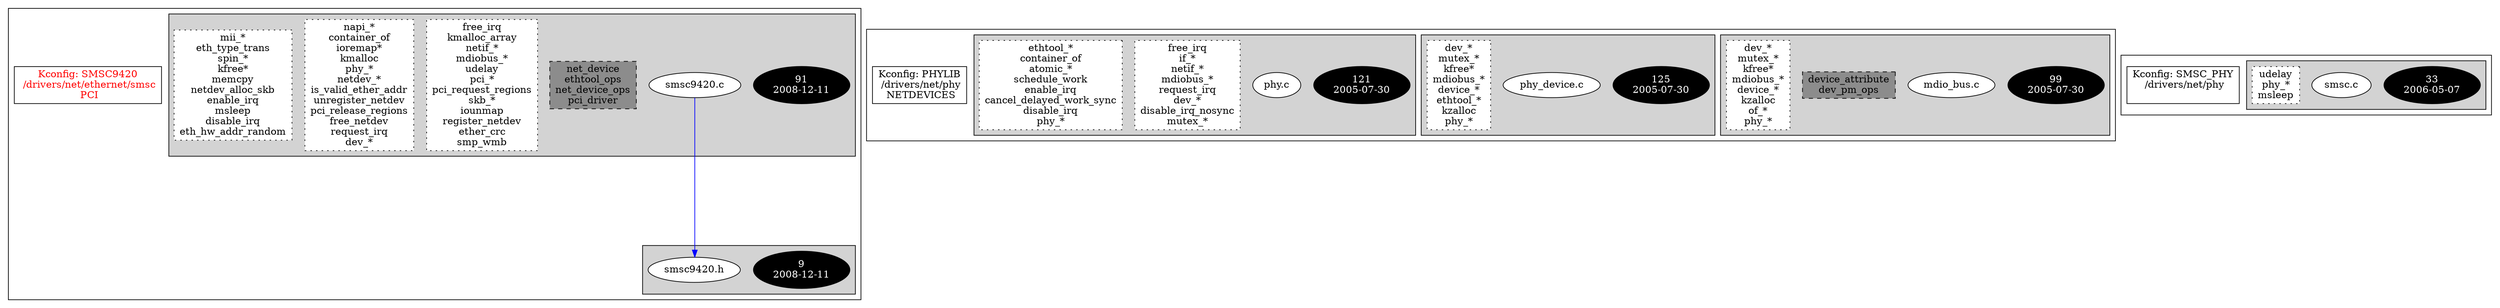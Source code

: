 digraph Driver {
	ranksep=2;
	splines=ortho;
	//Symbol: SMSC9420
	subgraph "cluster_SMSC9420"{
		subgraph "cluster_smsc9420.h" {
			style=filled
			"commit_smsc9420.h" [style=filled, fillcolor=black, fontcolor=white, label="9\n2008-12-11"];
			"smsc9420.h" [style=filled, fillcolor=white, fontcolor=black, label="smsc9420.h\n"];
		}
		subgraph "cluster_smsc9420.c" {
			style=filled
			"commit_smsc9420.c" [style=filled, fillcolor=black, fontcolor=white, label="91\n2008-12-11"];
			"smsc9420.c" [style=filled, fillcolor=white, fontcolor=black, label="smsc9420.c\n"];
			"structs-smsc9420.c" [style="filled,dashed" shape=box, fillcolor=grey55, fontcolor=black, label="net_device\nethtool_ops\nnet_device_ops\npci_driver\n"];
			"funccall3-smsc9420.c" [style="filled,dotted" shape=box, fillcolor=white, fontcolor=black, label="free_irq\nkmalloc_array\nnetif_*\nmdiobus_*\nudelay\npci_*\npci_request_regions\nskb_*\niounmap\nregister_netdev\nether_crc\nsmp_wmb\n"];
			"funccall2-smsc9420.c" [style="filled,dotted" shape=box, fillcolor=white, fontcolor=black, label="napi_*\ncontainer_of\nioremap*\nkmalloc\nphy_*\nnetdev_*\nis_valid_ether_addr\nunregister_netdev\npci_release_regions\nfree_netdev\nrequest_irq\ndev_*\n"];
			"funccall1-smsc9420.c" [style="filled,dotted" shape=box, fillcolor=white, fontcolor=black, label="mii_*\neth_type_trans\nspin_*\nkfree*\nmemcpy\nnetdev_alloc_skb\nenable_irq\nmsleep\ndisable_irq\neth_hw_addr_random\n"];
		}
		"K:SMSC9420" [label="Kconfig: SMSC9420\n /drivers/net/ethernet/smsc\n  PCI ", shape=box, fontcolor=red];
	}
	//Symbol: PHYLIB
	subgraph "cluster_PHYLIB"{
		subgraph "cluster_mdio_bus.c" {
			style=filled
			"commit_mdio_bus.c" [style=filled, fillcolor=black, fontcolor=white, label="99\n2005-07-30"];
			"mdio_bus.c" [style=filled, fillcolor=white, fontcolor=black, label="mdio_bus.c\n"];
			"structs-mdio_bus.c" [style="filled,dashed" shape=box, fillcolor=grey55, fontcolor=black, label="device_attribute\ndev_pm_ops\n"];
			"funccall0-mdio_bus.c" [style="filled,dotted" shape=box, fillcolor=white, fontcolor=black, label="dev_*\nmutex_*\nkfree*\nmdiobus_*\ndevice_*\nkzalloc\nof_*\nphy_*\n"];
		}
		subgraph "cluster_phy_device.c" {
			style=filled
			"commit_phy_device.c" [style=filled, fillcolor=black, fontcolor=white, label="125\n2005-07-30"];
			"phy_device.c" [style=filled, fillcolor=white, fontcolor=black, label="phy_device.c\n"];
			"funccall0-phy_device.c" [style="filled,dotted" shape=box, fillcolor=white, fontcolor=black, label="dev_*\nmutex_*\nkfree*\nmdiobus_*\ndevice_*\nethtool_*\nkzalloc\nphy_*\n"];
		}
		subgraph "cluster_phy.c" {
			style=filled
			"commit_phy.c" [style=filled, fillcolor=black, fontcolor=white, label="121\n2005-07-30"];
			"phy.c" [style=filled, fillcolor=white, fontcolor=black, label="phy.c\n"];
			"funccall2-phy.c" [style="filled,dotted" shape=box, fillcolor=white, fontcolor=black, label="free_irq\nif_*\nnetif_*\nmdiobus_*\nrequest_irq\ndev_*\ndisable_irq_nosync\nmutex_*\n"];
			"funccall1-phy.c" [style="filled,dotted" shape=box, fillcolor=white, fontcolor=black, label="ethtool_*\ncontainer_of\natomic_*\nschedule_work\nenable_irq\ncancel_delayed_work_sync\ndisable_irq\nphy_*\n"];
		}
		"K:PHYLIB" [label="Kconfig: PHYLIB\n /drivers/net/phy\n  NETDEVICES ", shape=box];
	}
	//Symbol: SMSC_PHY
	subgraph "cluster_SMSC_PHY"{
		subgraph "cluster_smsc.c" {
			style=filled
			"commit_smsc.c" [style=filled, fillcolor=black, fontcolor=white, label="33\n2006-05-07"];
			"smsc.c" [style=filled, fillcolor=white, fontcolor=black, label="smsc.c\n"];
			"funccall0-smsc.c" [style="filled,dotted" shape=box, fillcolor=white, fontcolor=black, label="udelay\nphy_*\nmsleep\n"];
		}
		"K:SMSC_PHY" [label="Kconfig: SMSC_PHY\n /drivers/net/phy\n ", shape=box];
	}
"smsc9420.c" -> "smsc9420.h"[color=blue];
}
